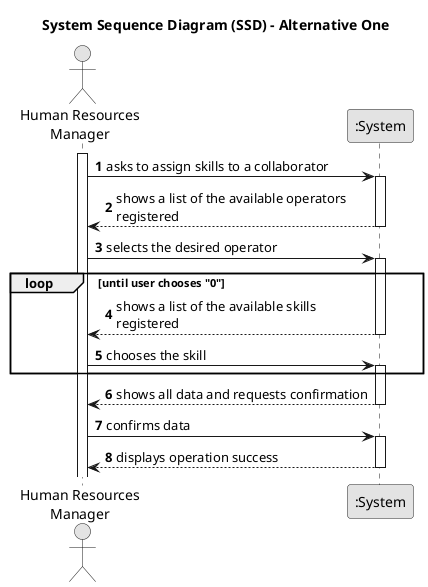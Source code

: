@startuml
skinparam monochrome true
skinparam packageStyle rectangle
skinparam shadowing false

title System Sequence Diagram (SSD) - Alternative One

autonumber

actor "Human Resources\nManager" as HRM
participant ":System" as System

activate HRM

    HRM -> System : asks to assign skills to a collaborator
    activate System

    System --> HRM : shows a list of the available operators \nregistered
    deactivate System

    HRM -> System : selects the desired operator
    activate System

    loop  until user chooses "0"
        System --> HRM : shows a list of the available skills \nregistered
    deactivate System

    HRM -> System : chooses the skill
    activate System
    end
        System --> HRM : shows all data and requests confirmation
    deactivate System

    HRM -> System : confirms data
    activate System

        System --> HRM : displays operation success
    deactivate System

@enduml